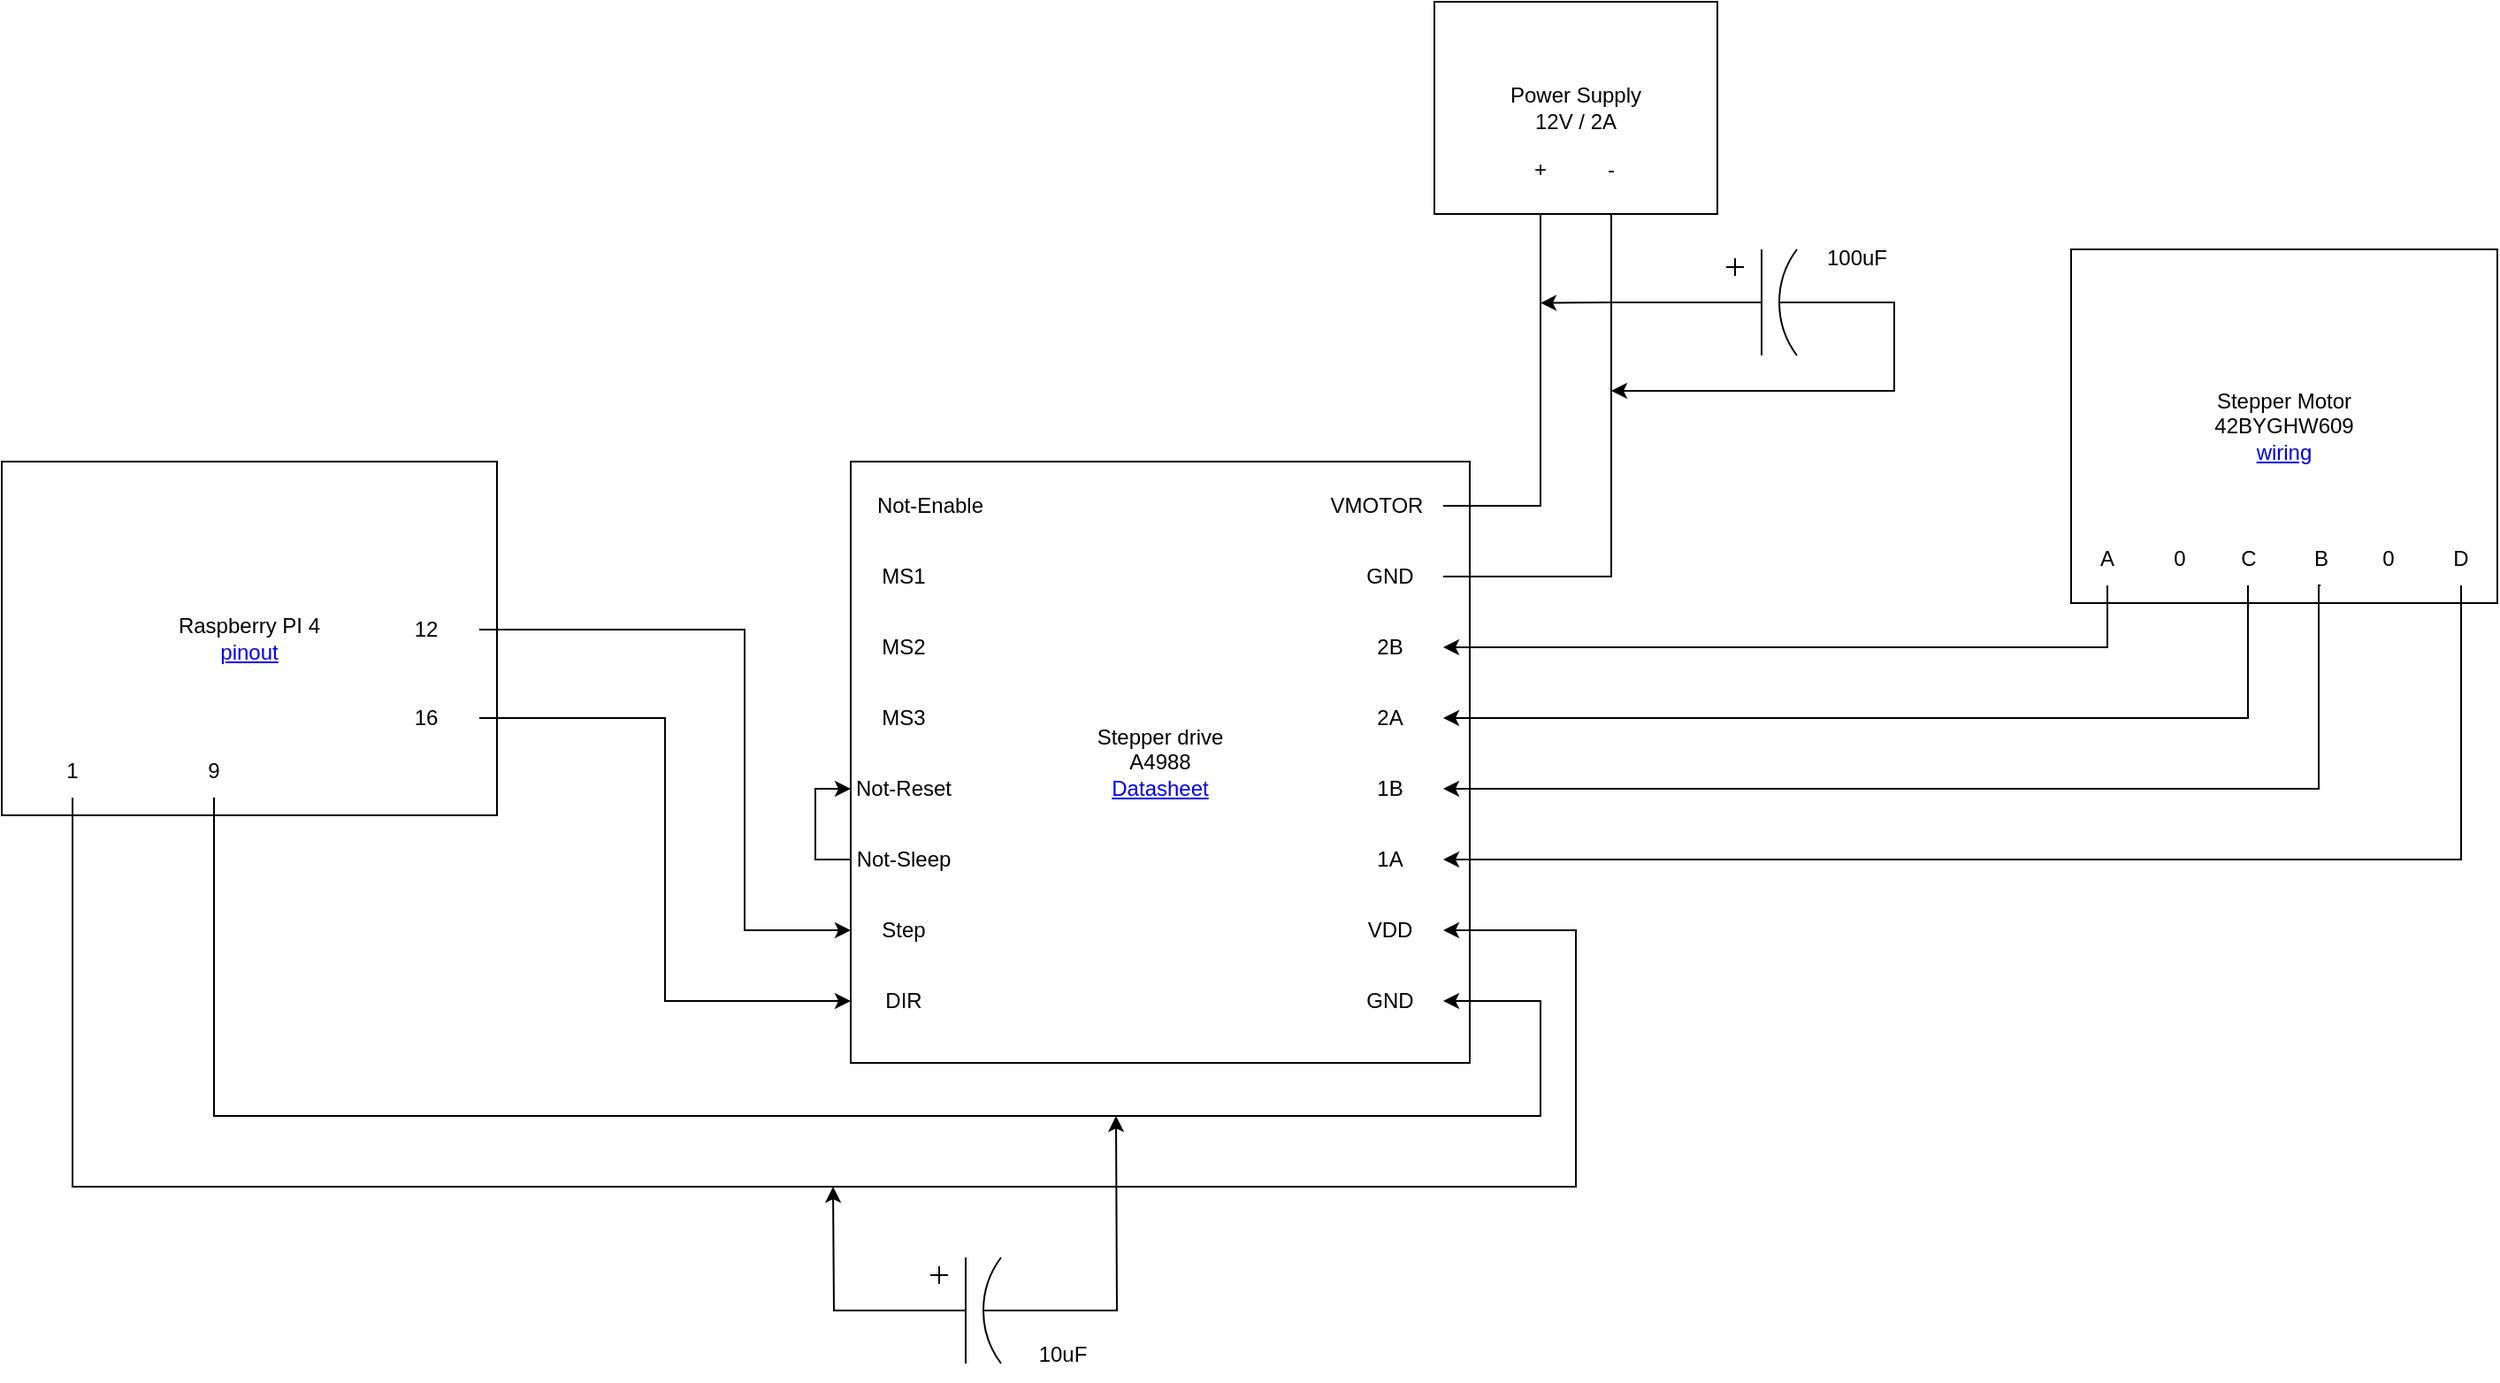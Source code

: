<mxfile version="21.6.5" type="github">
  <diagram name="Page-1" id="099fd60b-425b-db50-ffb0-6b813814b670">
    <mxGraphModel dx="2258" dy="2645" grid="1" gridSize="10" guides="1" tooltips="1" connect="1" arrows="1" fold="1" page="1" pageScale="1" pageWidth="1600" pageHeight="1200" background="none" math="0" shadow="0">
      <root>
        <mxCell id="0" />
        <mxCell id="1" parent="0" />
        <mxCell id="sp0hdSV8DLhB2to6NDaH-4" value="Raspberry PI 4&lt;br&gt;&lt;a href=&quot;https://toptechboy.com/wp-content/uploads/2022/04/pinout-corrected.jpg&quot;&gt;pinout&lt;/a&gt;" style="rounded=0;whiteSpace=wrap;html=1;" vertex="1" parent="1">
          <mxGeometry x="90" y="250" width="280" height="200" as="geometry" />
        </mxCell>
        <mxCell id="sp0hdSV8DLhB2to6NDaH-5" value="Stepper drive&lt;br&gt;A4988&lt;br&gt;&lt;a href=&quot;https://www.tinytronics.nl/shop/image/data/product-614/A4988.pdf&quot;&gt;Datasheet&lt;/a&gt;" style="rounded=0;whiteSpace=wrap;html=1;" vertex="1" parent="1">
          <mxGeometry x="570" y="250" width="350" height="340" as="geometry" />
        </mxCell>
        <mxCell id="sp0hdSV8DLhB2to6NDaH-6" value="Not-Enable" style="text;html=1;strokeColor=none;fillColor=none;align=center;verticalAlign=middle;whiteSpace=wrap;rounded=0;" vertex="1" parent="1">
          <mxGeometry x="570" y="260" width="90" height="30" as="geometry" />
        </mxCell>
        <mxCell id="sp0hdSV8DLhB2to6NDaH-7" value="MS1" style="text;html=1;strokeColor=none;fillColor=none;align=center;verticalAlign=middle;whiteSpace=wrap;rounded=0;" vertex="1" parent="1">
          <mxGeometry x="570" y="300" width="60" height="30" as="geometry" />
        </mxCell>
        <mxCell id="sp0hdSV8DLhB2to6NDaH-8" value="MS2" style="text;html=1;strokeColor=none;fillColor=none;align=center;verticalAlign=middle;whiteSpace=wrap;rounded=0;" vertex="1" parent="1">
          <mxGeometry x="570" y="340" width="60" height="30" as="geometry" />
        </mxCell>
        <mxCell id="sp0hdSV8DLhB2to6NDaH-9" value="MS3" style="text;html=1;strokeColor=none;fillColor=none;align=center;verticalAlign=middle;whiteSpace=wrap;rounded=0;" vertex="1" parent="1">
          <mxGeometry x="570" y="380" width="60" height="30" as="geometry" />
        </mxCell>
        <mxCell id="sp0hdSV8DLhB2to6NDaH-10" value="Not-Reset" style="text;html=1;strokeColor=none;fillColor=none;align=center;verticalAlign=middle;whiteSpace=wrap;rounded=0;" vertex="1" parent="1">
          <mxGeometry x="570" y="420" width="60" height="30" as="geometry" />
        </mxCell>
        <mxCell id="sp0hdSV8DLhB2to6NDaH-55" style="edgeStyle=orthogonalEdgeStyle;rounded=0;orthogonalLoop=1;jettySize=auto;html=1;exitX=0;exitY=0.5;exitDx=0;exitDy=0;entryX=0;entryY=0.5;entryDx=0;entryDy=0;" edge="1" parent="1" source="sp0hdSV8DLhB2to6NDaH-11" target="sp0hdSV8DLhB2to6NDaH-10">
          <mxGeometry relative="1" as="geometry" />
        </mxCell>
        <mxCell id="sp0hdSV8DLhB2to6NDaH-11" value="Not-Sleep" style="text;html=1;strokeColor=none;fillColor=none;align=center;verticalAlign=middle;whiteSpace=wrap;rounded=0;" vertex="1" parent="1">
          <mxGeometry x="570" y="460" width="60" height="30" as="geometry" />
        </mxCell>
        <mxCell id="sp0hdSV8DLhB2to6NDaH-12" value="Step" style="text;html=1;strokeColor=none;fillColor=none;align=center;verticalAlign=middle;whiteSpace=wrap;rounded=0;" vertex="1" parent="1">
          <mxGeometry x="570" y="500" width="60" height="30" as="geometry" />
        </mxCell>
        <mxCell id="sp0hdSV8DLhB2to6NDaH-13" value="DIR" style="text;html=1;strokeColor=none;fillColor=none;align=center;verticalAlign=middle;whiteSpace=wrap;rounded=0;" vertex="1" parent="1">
          <mxGeometry x="570" y="540" width="60" height="30" as="geometry" />
        </mxCell>
        <mxCell id="sp0hdSV8DLhB2to6NDaH-45" style="edgeStyle=orthogonalEdgeStyle;rounded=0;orthogonalLoop=1;jettySize=auto;html=1;exitX=1;exitY=0.5;exitDx=0;exitDy=0;entryX=0.5;entryY=1;entryDx=0;entryDy=0;" edge="1" parent="1" source="sp0hdSV8DLhB2to6NDaH-19" target="sp0hdSV8DLhB2to6NDaH-43">
          <mxGeometry relative="1" as="geometry" />
        </mxCell>
        <mxCell id="sp0hdSV8DLhB2to6NDaH-19" value="VMOTOR" style="text;html=1;strokeColor=none;fillColor=none;align=center;verticalAlign=middle;whiteSpace=wrap;rounded=0;" vertex="1" parent="1">
          <mxGeometry x="830" y="260" width="75" height="30" as="geometry" />
        </mxCell>
        <mxCell id="sp0hdSV8DLhB2to6NDaH-46" style="edgeStyle=orthogonalEdgeStyle;rounded=0;orthogonalLoop=1;jettySize=auto;html=1;exitX=1;exitY=0.5;exitDx=0;exitDy=0;entryX=0.5;entryY=1;entryDx=0;entryDy=0;" edge="1" parent="1" source="sp0hdSV8DLhB2to6NDaH-20" target="sp0hdSV8DLhB2to6NDaH-44">
          <mxGeometry relative="1" as="geometry">
            <Array as="points">
              <mxPoint x="1000" y="315" />
            </Array>
          </mxGeometry>
        </mxCell>
        <mxCell id="sp0hdSV8DLhB2to6NDaH-20" value="GND" style="text;html=1;strokeColor=none;fillColor=none;align=center;verticalAlign=middle;whiteSpace=wrap;rounded=0;" vertex="1" parent="1">
          <mxGeometry x="845" y="300" width="60" height="30" as="geometry" />
        </mxCell>
        <mxCell id="sp0hdSV8DLhB2to6NDaH-21" value="2B" style="text;html=1;strokeColor=none;fillColor=none;align=center;verticalAlign=middle;whiteSpace=wrap;rounded=0;" vertex="1" parent="1">
          <mxGeometry x="845" y="340" width="60" height="30" as="geometry" />
        </mxCell>
        <mxCell id="sp0hdSV8DLhB2to6NDaH-22" value="2A" style="text;html=1;strokeColor=none;fillColor=none;align=center;verticalAlign=middle;whiteSpace=wrap;rounded=0;" vertex="1" parent="1">
          <mxGeometry x="845" y="380" width="60" height="30" as="geometry" />
        </mxCell>
        <mxCell id="sp0hdSV8DLhB2to6NDaH-23" value="1B" style="text;html=1;strokeColor=none;fillColor=none;align=center;verticalAlign=middle;whiteSpace=wrap;rounded=0;" vertex="1" parent="1">
          <mxGeometry x="845" y="420" width="60" height="30" as="geometry" />
        </mxCell>
        <mxCell id="sp0hdSV8DLhB2to6NDaH-24" value="1A" style="text;html=1;strokeColor=none;fillColor=none;align=center;verticalAlign=middle;whiteSpace=wrap;rounded=0;" vertex="1" parent="1">
          <mxGeometry x="845" y="460" width="60" height="30" as="geometry" />
        </mxCell>
        <mxCell id="sp0hdSV8DLhB2to6NDaH-26" value="GND" style="text;html=1;strokeColor=none;fillColor=none;align=center;verticalAlign=middle;whiteSpace=wrap;rounded=0;" vertex="1" parent="1">
          <mxGeometry x="845" y="540" width="60" height="30" as="geometry" />
        </mxCell>
        <mxCell id="sp0hdSV8DLhB2to6NDaH-27" value="VDD" style="text;html=1;strokeColor=none;fillColor=none;align=center;verticalAlign=middle;whiteSpace=wrap;rounded=0;" vertex="1" parent="1">
          <mxGeometry x="845" y="500" width="60" height="30" as="geometry" />
        </mxCell>
        <mxCell id="sp0hdSV8DLhB2to6NDaH-29" value="Stepper Motor&lt;br&gt;42BYGHW609&lt;br&gt;&lt;a href=&quot;https://github.com/m44rten1/draw.io/blob/23ad01225e49f5b1e74cf2c0ca69371e53874bfc/image.png&quot;&gt;wiring&lt;/a&gt;" style="rounded=0;whiteSpace=wrap;html=1;" vertex="1" parent="1">
          <mxGeometry x="1260" y="130" width="241" height="200" as="geometry" />
        </mxCell>
        <mxCell id="sp0hdSV8DLhB2to6NDaH-37" style="edgeStyle=orthogonalEdgeStyle;rounded=0;orthogonalLoop=1;jettySize=auto;html=1;exitX=0.5;exitY=1;exitDx=0;exitDy=0;entryX=1;entryY=0.5;entryDx=0;entryDy=0;" edge="1" parent="1" source="sp0hdSV8DLhB2to6NDaH-30" target="sp0hdSV8DLhB2to6NDaH-21">
          <mxGeometry relative="1" as="geometry" />
        </mxCell>
        <mxCell id="sp0hdSV8DLhB2to6NDaH-30" value="A" style="text;html=1;strokeColor=none;fillColor=none;align=center;verticalAlign=middle;whiteSpace=wrap;rounded=0;" vertex="1" parent="1">
          <mxGeometry x="1260" y="290" width="41" height="30" as="geometry" />
        </mxCell>
        <mxCell id="sp0hdSV8DLhB2to6NDaH-31" value="0" style="text;html=1;strokeColor=none;fillColor=none;align=center;verticalAlign=middle;whiteSpace=wrap;rounded=0;" vertex="1" parent="1">
          <mxGeometry x="1301" y="290" width="41" height="30" as="geometry" />
        </mxCell>
        <mxCell id="sp0hdSV8DLhB2to6NDaH-39" style="edgeStyle=orthogonalEdgeStyle;rounded=0;orthogonalLoop=1;jettySize=auto;html=1;exitX=0.5;exitY=1;exitDx=0;exitDy=0;entryX=1;entryY=0.5;entryDx=0;entryDy=0;" edge="1" parent="1" source="sp0hdSV8DLhB2to6NDaH-32" target="sp0hdSV8DLhB2to6NDaH-22">
          <mxGeometry relative="1" as="geometry">
            <Array as="points">
              <mxPoint x="1360" y="395" />
            </Array>
          </mxGeometry>
        </mxCell>
        <mxCell id="sp0hdSV8DLhB2to6NDaH-32" value="C" style="text;html=1;strokeColor=none;fillColor=none;align=center;verticalAlign=middle;whiteSpace=wrap;rounded=0;" vertex="1" parent="1">
          <mxGeometry x="1339.5" y="290" width="41" height="30" as="geometry" />
        </mxCell>
        <mxCell id="sp0hdSV8DLhB2to6NDaH-40" style="edgeStyle=orthogonalEdgeStyle;rounded=0;orthogonalLoop=1;jettySize=auto;html=1;exitX=0.5;exitY=1;exitDx=0;exitDy=0;entryX=1;entryY=0.5;entryDx=0;entryDy=0;" edge="1" parent="1" source="sp0hdSV8DLhB2to6NDaH-33" target="sp0hdSV8DLhB2to6NDaH-23">
          <mxGeometry relative="1" as="geometry">
            <Array as="points">
              <mxPoint x="1400" y="320" />
              <mxPoint x="1400" y="435" />
            </Array>
          </mxGeometry>
        </mxCell>
        <mxCell id="sp0hdSV8DLhB2to6NDaH-33" value="B" style="text;html=1;strokeColor=none;fillColor=none;align=center;verticalAlign=middle;whiteSpace=wrap;rounded=0;" vertex="1" parent="1">
          <mxGeometry x="1380.5" y="290" width="41" height="30" as="geometry" />
        </mxCell>
        <mxCell id="sp0hdSV8DLhB2to6NDaH-34" value="0" style="text;html=1;strokeColor=none;fillColor=none;align=center;verticalAlign=middle;whiteSpace=wrap;rounded=0;" vertex="1" parent="1">
          <mxGeometry x="1419" y="290" width="41" height="30" as="geometry" />
        </mxCell>
        <mxCell id="sp0hdSV8DLhB2to6NDaH-41" style="edgeStyle=orthogonalEdgeStyle;rounded=0;orthogonalLoop=1;jettySize=auto;html=1;exitX=0.5;exitY=1;exitDx=0;exitDy=0;entryX=1;entryY=0.5;entryDx=0;entryDy=0;" edge="1" parent="1" source="sp0hdSV8DLhB2to6NDaH-35" target="sp0hdSV8DLhB2to6NDaH-24">
          <mxGeometry relative="1" as="geometry">
            <Array as="points">
              <mxPoint x="1481" y="475" />
            </Array>
          </mxGeometry>
        </mxCell>
        <mxCell id="sp0hdSV8DLhB2to6NDaH-35" value="D" style="text;html=1;strokeColor=none;fillColor=none;align=center;verticalAlign=middle;whiteSpace=wrap;rounded=0;" vertex="1" parent="1">
          <mxGeometry x="1460" y="290" width="41" height="30" as="geometry" />
        </mxCell>
        <mxCell id="sp0hdSV8DLhB2to6NDaH-42" value="Power Supply&lt;br&gt;12V / 2A" style="rounded=0;whiteSpace=wrap;html=1;" vertex="1" parent="1">
          <mxGeometry x="900" y="-10" width="160" height="120" as="geometry" />
        </mxCell>
        <mxCell id="sp0hdSV8DLhB2to6NDaH-43" value="+" style="text;html=1;strokeColor=none;fillColor=none;align=center;verticalAlign=middle;whiteSpace=wrap;rounded=0;" vertex="1" parent="1">
          <mxGeometry x="940" y="70" width="40" height="30" as="geometry" />
        </mxCell>
        <mxCell id="sp0hdSV8DLhB2to6NDaH-44" value="-" style="text;html=1;strokeColor=none;fillColor=none;align=center;verticalAlign=middle;whiteSpace=wrap;rounded=0;" vertex="1" parent="1">
          <mxGeometry x="980" y="70" width="40" height="30" as="geometry" />
        </mxCell>
        <mxCell id="sp0hdSV8DLhB2to6NDaH-48" style="edgeStyle=orthogonalEdgeStyle;rounded=0;orthogonalLoop=1;jettySize=auto;html=1;exitX=0;exitY=0.5;exitDx=0;exitDy=0;exitPerimeter=0;" edge="1" parent="1" source="sp0hdSV8DLhB2to6NDaH-47">
          <mxGeometry relative="1" as="geometry">
            <mxPoint x="960" y="160.286" as="targetPoint" />
          </mxGeometry>
        </mxCell>
        <mxCell id="sp0hdSV8DLhB2to6NDaH-49" style="edgeStyle=orthogonalEdgeStyle;rounded=0;orthogonalLoop=1;jettySize=auto;html=1;exitX=1;exitY=0.5;exitDx=0;exitDy=0;exitPerimeter=0;" edge="1" parent="1" source="sp0hdSV8DLhB2to6NDaH-47">
          <mxGeometry relative="1" as="geometry">
            <mxPoint x="1000" y="210" as="targetPoint" />
            <Array as="points">
              <mxPoint x="1160" y="160" />
              <mxPoint x="1160" y="210" />
            </Array>
          </mxGeometry>
        </mxCell>
        <mxCell id="sp0hdSV8DLhB2to6NDaH-47" value="" style="pointerEvents=1;verticalLabelPosition=bottom;shadow=0;dashed=0;align=center;html=1;verticalAlign=top;shape=mxgraph.electrical.capacitors.capacitor_3;" vertex="1" parent="1">
          <mxGeometry x="1040" y="130" width="100" height="60" as="geometry" />
        </mxCell>
        <mxCell id="sp0hdSV8DLhB2to6NDaH-50" value="100uF" style="text;html=1;strokeColor=none;fillColor=none;align=center;verticalAlign=middle;whiteSpace=wrap;rounded=0;" vertex="1" parent="1">
          <mxGeometry x="1108.5" y="120" width="60" height="30" as="geometry" />
        </mxCell>
        <mxCell id="sp0hdSV8DLhB2to6NDaH-54" style="edgeStyle=orthogonalEdgeStyle;rounded=0;orthogonalLoop=1;jettySize=auto;html=1;exitX=1;exitY=0.5;exitDx=0;exitDy=0;entryX=0;entryY=0.5;entryDx=0;entryDy=0;" edge="1" parent="1" source="sp0hdSV8DLhB2to6NDaH-51" target="sp0hdSV8DLhB2to6NDaH-12">
          <mxGeometry relative="1" as="geometry">
            <Array as="points">
              <mxPoint x="510" y="345" />
              <mxPoint x="510" y="515" />
            </Array>
          </mxGeometry>
        </mxCell>
        <mxCell id="sp0hdSV8DLhB2to6NDaH-51" value="12" style="text;html=1;strokeColor=none;fillColor=none;align=center;verticalAlign=middle;whiteSpace=wrap;rounded=0;" vertex="1" parent="1">
          <mxGeometry x="300" y="330" width="60" height="30" as="geometry" />
        </mxCell>
        <mxCell id="sp0hdSV8DLhB2to6NDaH-53" style="edgeStyle=orthogonalEdgeStyle;rounded=0;orthogonalLoop=1;jettySize=auto;html=1;exitX=1;exitY=0.5;exitDx=0;exitDy=0;entryX=0;entryY=0.5;entryDx=0;entryDy=0;" edge="1" parent="1" source="sp0hdSV8DLhB2to6NDaH-52" target="sp0hdSV8DLhB2to6NDaH-13">
          <mxGeometry relative="1" as="geometry" />
        </mxCell>
        <mxCell id="sp0hdSV8DLhB2to6NDaH-52" value="16" style="text;html=1;strokeColor=none;fillColor=none;align=center;verticalAlign=middle;whiteSpace=wrap;rounded=0;" vertex="1" parent="1">
          <mxGeometry x="300" y="380" width="60" height="30" as="geometry" />
        </mxCell>
        <mxCell id="sp0hdSV8DLhB2to6NDaH-59" style="edgeStyle=orthogonalEdgeStyle;rounded=0;orthogonalLoop=1;jettySize=auto;html=1;exitX=0.5;exitY=1;exitDx=0;exitDy=0;entryX=1;entryY=0.5;entryDx=0;entryDy=0;" edge="1" parent="1" source="sp0hdSV8DLhB2to6NDaH-56" target="sp0hdSV8DLhB2to6NDaH-27">
          <mxGeometry relative="1" as="geometry">
            <Array as="points">
              <mxPoint x="130" y="660" />
              <mxPoint x="980" y="660" />
              <mxPoint x="980" y="515" />
            </Array>
          </mxGeometry>
        </mxCell>
        <mxCell id="sp0hdSV8DLhB2to6NDaH-56" value="1" style="text;html=1;strokeColor=none;fillColor=none;align=center;verticalAlign=middle;whiteSpace=wrap;rounded=0;" vertex="1" parent="1">
          <mxGeometry x="100" y="410" width="60" height="30" as="geometry" />
        </mxCell>
        <mxCell id="sp0hdSV8DLhB2to6NDaH-58" style="edgeStyle=orthogonalEdgeStyle;rounded=0;orthogonalLoop=1;jettySize=auto;html=1;exitX=0.5;exitY=1;exitDx=0;exitDy=0;entryX=1;entryY=0.5;entryDx=0;entryDy=0;" edge="1" parent="1" source="sp0hdSV8DLhB2to6NDaH-57" target="sp0hdSV8DLhB2to6NDaH-26">
          <mxGeometry relative="1" as="geometry">
            <Array as="points">
              <mxPoint x="210" y="620" />
              <mxPoint x="960" y="620" />
              <mxPoint x="960" y="555" />
            </Array>
          </mxGeometry>
        </mxCell>
        <mxCell id="sp0hdSV8DLhB2to6NDaH-57" value="9" style="text;html=1;strokeColor=none;fillColor=none;align=center;verticalAlign=middle;whiteSpace=wrap;rounded=0;" vertex="1" parent="1">
          <mxGeometry x="180" y="410" width="60" height="30" as="geometry" />
        </mxCell>
        <mxCell id="sp0hdSV8DLhB2to6NDaH-61" style="edgeStyle=orthogonalEdgeStyle;rounded=0;orthogonalLoop=1;jettySize=auto;html=1;exitX=0;exitY=0.5;exitDx=0;exitDy=0;exitPerimeter=0;" edge="1" parent="1" source="sp0hdSV8DLhB2to6NDaH-60">
          <mxGeometry relative="1" as="geometry">
            <mxPoint x="560" y="660" as="targetPoint" />
          </mxGeometry>
        </mxCell>
        <mxCell id="sp0hdSV8DLhB2to6NDaH-62" style="edgeStyle=orthogonalEdgeStyle;rounded=0;orthogonalLoop=1;jettySize=auto;html=1;exitX=1;exitY=0.5;exitDx=0;exitDy=0;exitPerimeter=0;" edge="1" parent="1" source="sp0hdSV8DLhB2to6NDaH-60">
          <mxGeometry relative="1" as="geometry">
            <mxPoint x="720" y="620" as="targetPoint" />
          </mxGeometry>
        </mxCell>
        <mxCell id="sp0hdSV8DLhB2to6NDaH-60" value="" style="pointerEvents=1;verticalLabelPosition=bottom;shadow=0;dashed=0;align=center;html=1;verticalAlign=top;shape=mxgraph.electrical.capacitors.capacitor_3;" vertex="1" parent="1">
          <mxGeometry x="590" y="700" width="100" height="60" as="geometry" />
        </mxCell>
        <mxCell id="sp0hdSV8DLhB2to6NDaH-63" value="10uF" style="text;html=1;strokeColor=none;fillColor=none;align=center;verticalAlign=middle;whiteSpace=wrap;rounded=0;" vertex="1" parent="1">
          <mxGeometry x="660" y="740" width="60" height="30" as="geometry" />
        </mxCell>
      </root>
    </mxGraphModel>
  </diagram>
</mxfile>
